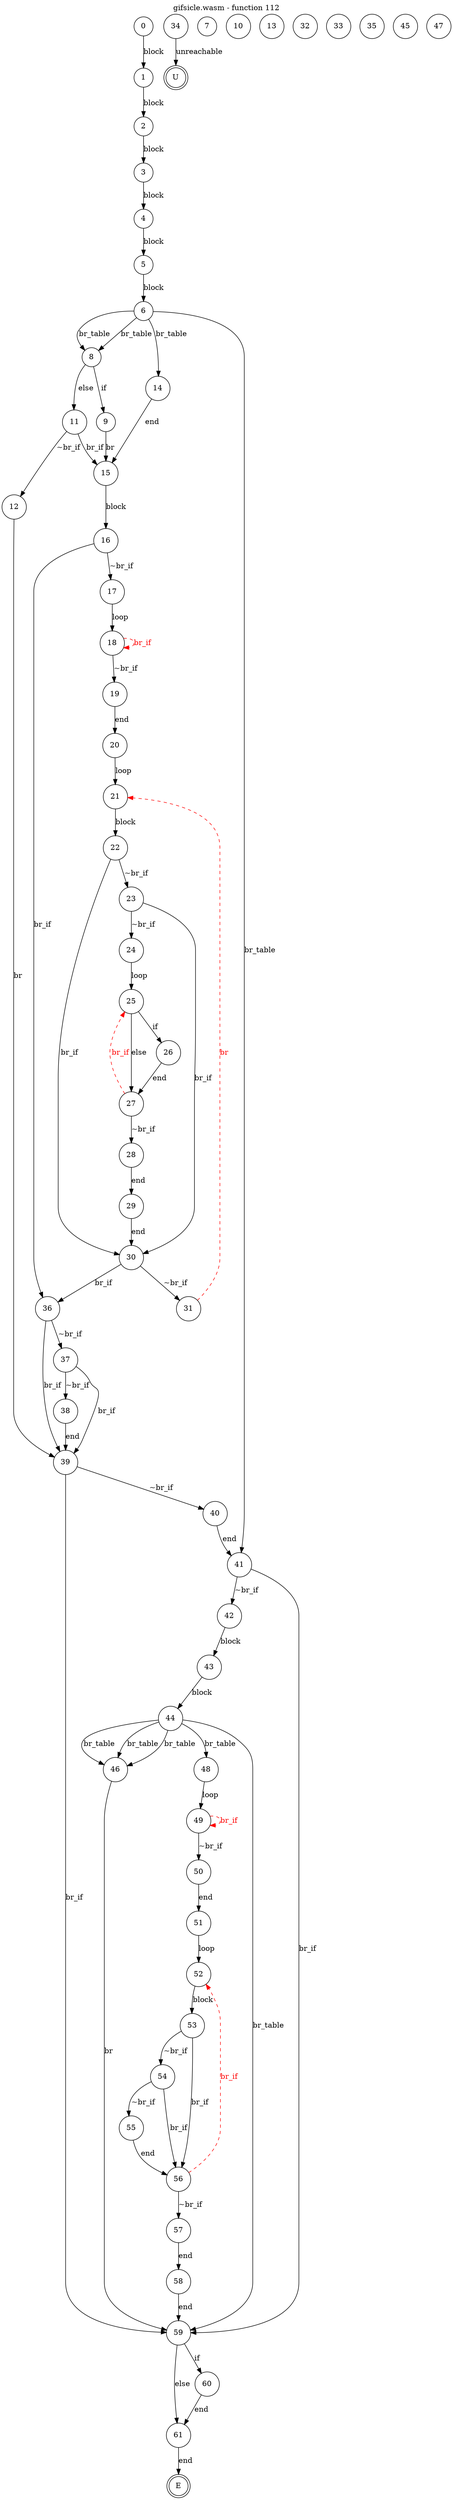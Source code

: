 digraph finite_state_machine {
    label = "gifsicle.wasm - function 112"
    labelloc =  t
    labelfontsize = 16
    labelfontcolor = black
    labelfontname = "Helvetica"
    node [shape = doublecircle]; E U ;
node [shape=circle, fontcolor=black, style="", label="0"]0
node [shape=circle, fontcolor=black, style="", label="1"]1
node [shape=circle, fontcolor=black, style="", label="2"]2
node [shape=circle, fontcolor=black, style="", label="3"]3
node [shape=circle, fontcolor=black, style="", label="4"]4
node [shape=circle, fontcolor=black, style="", label="5"]5
node [shape=circle, fontcolor=black, style="", label="6"]6
node [shape=circle, fontcolor=black, style="", label="7"]7
node [shape=circle, fontcolor=black, style="", label="8"]8
node [shape=circle, fontcolor=black, style="", label="9"]9
node [shape=circle, fontcolor=black, style="", label="10"]10
node [shape=circle, fontcolor=black, style="", label="11"]11
node [shape=circle, fontcolor=black, style="", label="12"]12
node [shape=circle, fontcolor=black, style="", label="13"]13
node [shape=circle, fontcolor=black, style="", label="14"]14
node [shape=circle, fontcolor=black, style="", label="15"]15
node [shape=circle, fontcolor=black, style="", label="16"]16
node [shape=circle, fontcolor=black, style="", label="17"]17
node [shape=circle, fontcolor=black, style="", label="18"]18
node [shape=circle, fontcolor=black, style="", label="19"]19
node [shape=circle, fontcolor=black, style="", label="20"]20
node [shape=circle, fontcolor=black, style="", label="21"]21
node [shape=circle, fontcolor=black, style="", label="22"]22
node [shape=circle, fontcolor=black, style="", label="23"]23
node [shape=circle, fontcolor=black, style="", label="24"]24
node [shape=circle, fontcolor=black, style="", label="25"]25
node [shape=circle, fontcolor=black, style="", label="26"]26
node [shape=circle, fontcolor=black, style="", label="27"]27
node [shape=circle, fontcolor=black, style="", label="28"]28
node [shape=circle, fontcolor=black, style="", label="29"]29
node [shape=circle, fontcolor=black, style="", label="30"]30
node [shape=circle, fontcolor=black, style="", label="31"]31
node [shape=circle, fontcolor=black, style="", label="32"]32
node [shape=circle, fontcolor=black, style="", label="33"]33
node [shape=circle, fontcolor=black, style="", label="34"]34
node [shape=circle, fontcolor=black, style="", label="35"]35
node [shape=circle, fontcolor=black, style="", label="36"]36
node [shape=circle, fontcolor=black, style="", label="37"]37
node [shape=circle, fontcolor=black, style="", label="38"]38
node [shape=circle, fontcolor=black, style="", label="39"]39
node [shape=circle, fontcolor=black, style="", label="40"]40
node [shape=circle, fontcolor=black, style="", label="41"]41
node [shape=circle, fontcolor=black, style="", label="42"]42
node [shape=circle, fontcolor=black, style="", label="43"]43
node [shape=circle, fontcolor=black, style="", label="44"]44
node [shape=circle, fontcolor=black, style="", label="45"]45
node [shape=circle, fontcolor=black, style="", label="46"]46
node [shape=circle, fontcolor=black, style="", label="47"]47
node [shape=circle, fontcolor=black, style="", label="48"]48
node [shape=circle, fontcolor=black, style="", label="49"]49
node [shape=circle, fontcolor=black, style="", label="50"]50
node [shape=circle, fontcolor=black, style="", label="51"]51
node [shape=circle, fontcolor=black, style="", label="52"]52
node [shape=circle, fontcolor=black, style="", label="53"]53
node [shape=circle, fontcolor=black, style="", label="54"]54
node [shape=circle, fontcolor=black, style="", label="55"]55
node [shape=circle, fontcolor=black, style="", label="56"]56
node [shape=circle, fontcolor=black, style="", label="57"]57
node [shape=circle, fontcolor=black, style="", label="58"]58
node [shape=circle, fontcolor=black, style="", label="59"]59
node [shape=circle, fontcolor=black, style="", label="60"]60
node [shape=circle, fontcolor=black, style="", label="61"]61
node [shape=circle, fontcolor=black, style="", label="E"]E
node [shape=circle, fontcolor=black, style="", label="U"]U
    0 -> 1[label="block"];
    1 -> 2[label="block"];
    2 -> 3[label="block"];
    3 -> 4[label="block"];
    4 -> 5[label="block"];
    5 -> 6[label="block"];
    6 -> 41[label="br_table"];
    6 -> 8[label="br_table"];
    6 -> 14[label="br_table"];
    6 -> 8[label="br_table"];
    8 -> 9[label="if"];
    8 -> 11[label="else"];
    9 -> 15[label="br"];
    11 -> 12[label="~br_if"];
    11 -> 15[label="br_if"];
    12 -> 39[label="br"];
    14 -> 15[label="end"];
    15 -> 16[label="block"];
    16 -> 17[label="~br_if"];
    16 -> 36[label="br_if"];
    17 -> 18[label="loop"];
    18 -> 19[label="~br_if"];
    18 -> 18[style="dashed" color="red" fontcolor="red" label="br_if"];
    19 -> 20[label="end"];
    20 -> 21[label="loop"];
    21 -> 22[label="block"];
    22 -> 23[label="~br_if"];
    22 -> 30[label="br_if"];
    23 -> 24[label="~br_if"];
    23 -> 30[label="br_if"];
    24 -> 25[label="loop"];
    25 -> 26[label="if"];
    25 -> 27[label="else"];
    26 -> 27[label="end"];
    27 -> 28[label="~br_if"];
    27 -> 25[style="dashed" color="red" fontcolor="red" label="br_if"];
    28 -> 29[label="end"];
    29 -> 30[label="end"];
    30 -> 31[label="~br_if"];
    30 -> 36[label="br_if"];
    31 -> 21[style="dashed" color="red" fontcolor="red" label="br"];
    34 -> U[label="unreachable"];
    36 -> 37[label="~br_if"];
    36 -> 39[label="br_if"];
    37 -> 38[label="~br_if"];
    37 -> 39[label="br_if"];
    38 -> 39[label="end"];
    39 -> 40[label="~br_if"];
    39 -> 59[label="br_if"];
    40 -> 41[label="end"];
    41 -> 42[label="~br_if"];
    41 -> 59[label="br_if"];
    42 -> 43[label="block"];
    43 -> 44[label="block"];
    44 -> 46[label="br_table"];
    44 -> 46[label="br_table"];
    44 -> 48[label="br_table"];
    44 -> 46[label="br_table"];
    44 -> 59[label="br_table"];
    46 -> 59[label="br"];
    48 -> 49[label="loop"];
    49 -> 50[label="~br_if"];
    49 -> 49[style="dashed" color="red" fontcolor="red" label="br_if"];
    50 -> 51[label="end"];
    51 -> 52[label="loop"];
    52 -> 53[label="block"];
    53 -> 54[label="~br_if"];
    53 -> 56[label="br_if"];
    54 -> 55[label="~br_if"];
    54 -> 56[label="br_if"];
    55 -> 56[label="end"];
    56 -> 57[label="~br_if"];
    56 -> 52[style="dashed" color="red" fontcolor="red" label="br_if"];
    57 -> 58[label="end"];
    58 -> 59[label="end"];
    59 -> 60[label="if"];
    59 -> 61[label="else"];
    60 -> 61[label="end"];
    61 -> E[label="end"];
}
